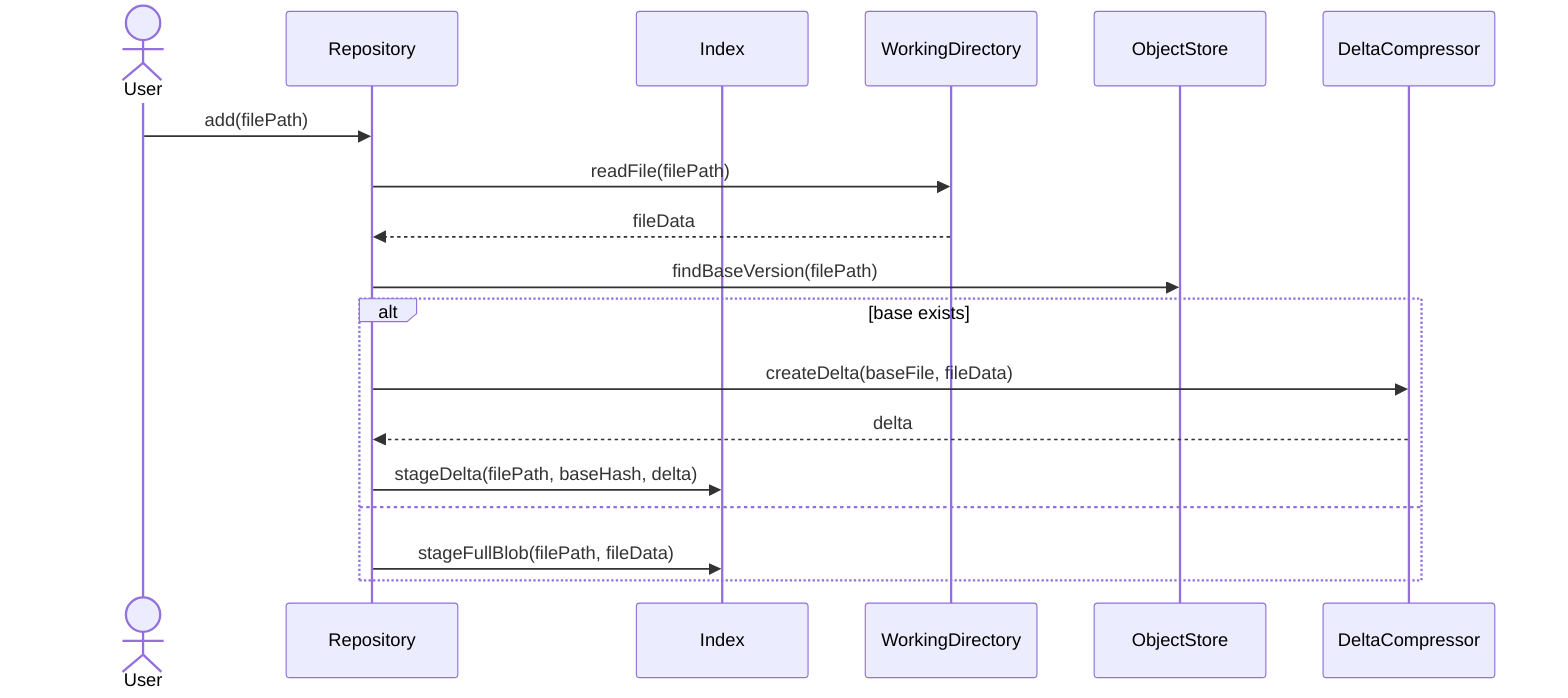 sequenceDiagram
    actor User
    participant Repository
    participant Index
    participant WorkingDirectory
    participant ObjectStore
    participant DeltaCompressor

    User->>Repository: add(filePath)
    Repository->>WorkingDirectory: readFile(filePath)
    WorkingDirectory-->>Repository: fileData
    Repository->>ObjectStore: findBaseVersion(filePath)
    alt base exists
        Repository->>DeltaCompressor: createDelta(baseFile, fileData)
        DeltaCompressor-->>Repository: delta
        Repository->>Index: stageDelta(filePath, baseHash, delta)
    else
        Repository->>Index: stageFullBlob(filePath, fileData)
    end
